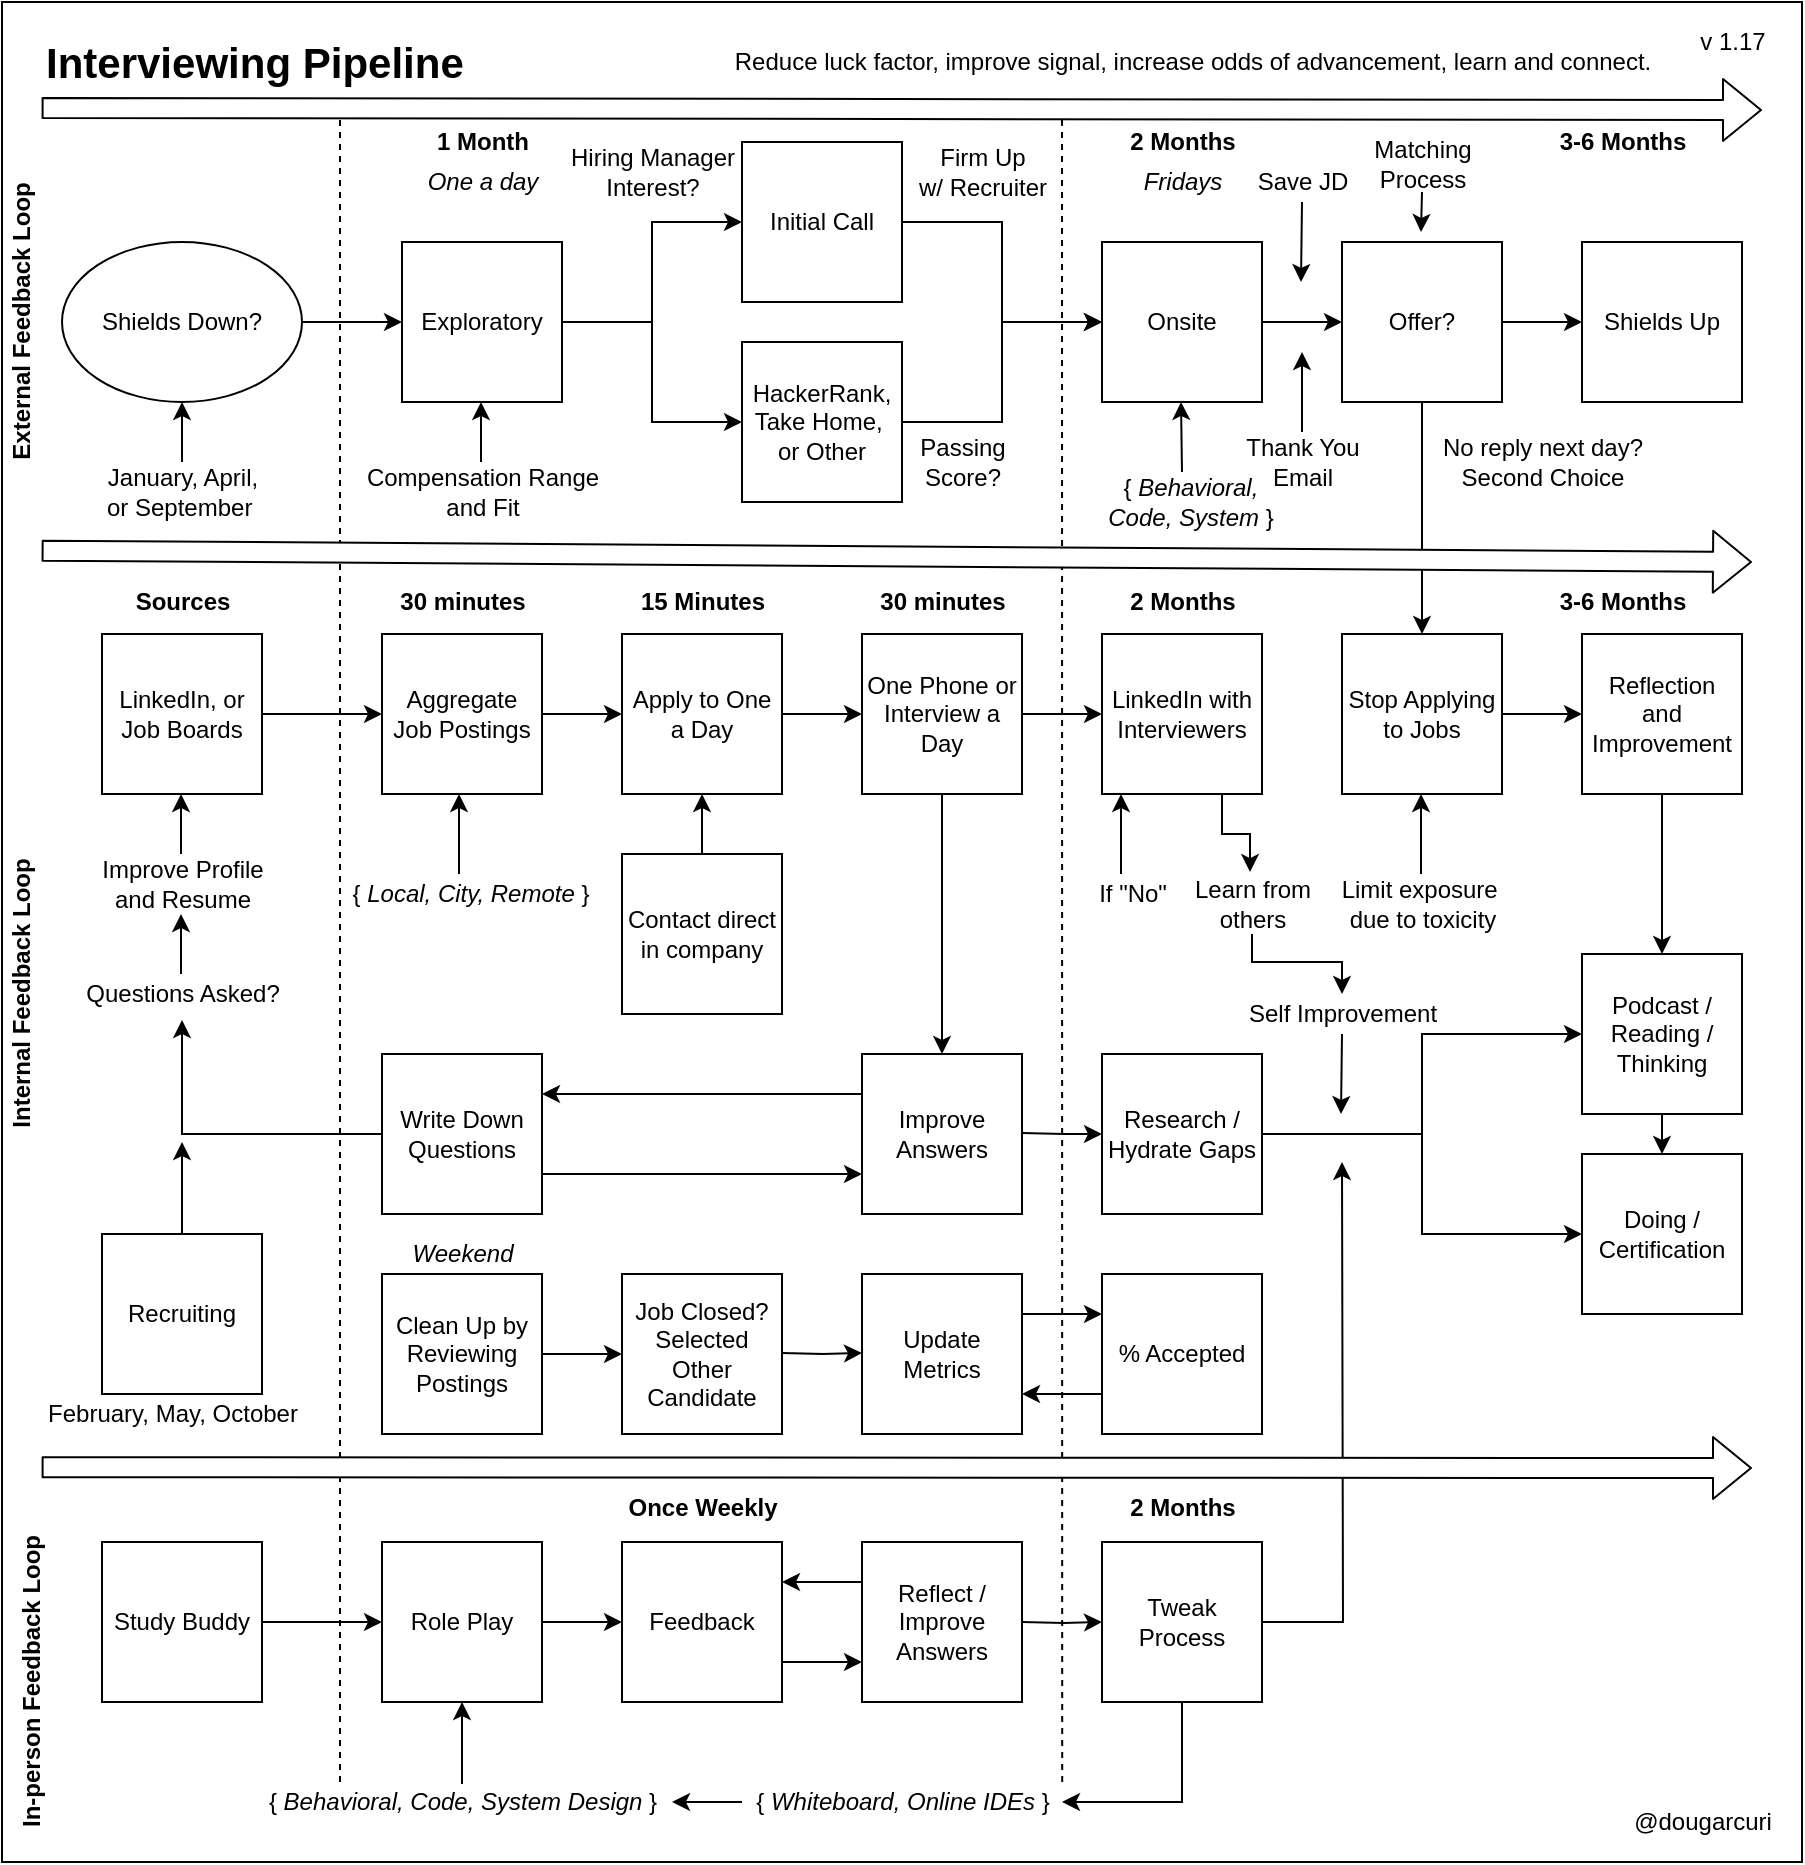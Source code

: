 <mxfile version="13.0.9" type="device"><diagram id="_bn8WWCLmbX-XjozJLd3" name="Page-1"><mxGraphModel dx="930" dy="674" grid="1" gridSize="10" guides="1" tooltips="1" connect="1" arrows="1" fold="1" page="1" pageScale="1" pageWidth="850" pageHeight="1100" math="0" shadow="0"><root><mxCell id="0"/><mxCell id="1" parent="0"/><mxCell id="-NgYwaz6iWEgfPHJn-nX-75" value="" style="rounded=0;whiteSpace=wrap;html=1;fillColor=none;" parent="1" vertex="1"><mxGeometry x="10" y="10" width="900" height="930" as="geometry"/></mxCell><mxCell id="-NgYwaz6iWEgfPHJn-nX-29" style="edgeStyle=orthogonalEdgeStyle;rounded=0;orthogonalLoop=1;jettySize=auto;html=1;exitX=1;exitY=0.5;exitDx=0;exitDy=0;entryX=0;entryY=0.5;entryDx=0;entryDy=0;" parent="1" source="-NgYwaz6iWEgfPHJn-nX-1" target="-NgYwaz6iWEgfPHJn-nX-3" edge="1"><mxGeometry relative="1" as="geometry"/></mxCell><mxCell id="-NgYwaz6iWEgfPHJn-nX-1" value="Shields Down?" style="ellipse;whiteSpace=wrap;html=1;" parent="1" vertex="1"><mxGeometry x="40" y="130" width="120" height="80" as="geometry"/></mxCell><mxCell id="-NgYwaz6iWEgfPHJn-nX-27" style="edgeStyle=orthogonalEdgeStyle;rounded=0;orthogonalLoop=1;jettySize=auto;html=1;exitX=1;exitY=0.5;exitDx=0;exitDy=0;entryX=0;entryY=0.5;entryDx=0;entryDy=0;" parent="1" source="-NgYwaz6iWEgfPHJn-nX-3" target="-NgYwaz6iWEgfPHJn-nX-26" edge="1"><mxGeometry relative="1" as="geometry"/></mxCell><mxCell id="-NgYwaz6iWEgfPHJn-nX-28" style="edgeStyle=orthogonalEdgeStyle;rounded=0;orthogonalLoop=1;jettySize=auto;html=1;exitX=1;exitY=0.5;exitDx=0;exitDy=0;entryX=0;entryY=0.5;entryDx=0;entryDy=0;" parent="1" source="-NgYwaz6iWEgfPHJn-nX-3" target="-NgYwaz6iWEgfPHJn-nX-5" edge="1"><mxGeometry relative="1" as="geometry"/></mxCell><mxCell id="-NgYwaz6iWEgfPHJn-nX-3" value="Exploratory" style="whiteSpace=wrap;html=1;aspect=fixed;" parent="1" vertex="1"><mxGeometry x="210" y="130" width="80" height="80" as="geometry"/></mxCell><mxCell id="-NgYwaz6iWEgfPHJn-nX-30" style="edgeStyle=orthogonalEdgeStyle;rounded=0;orthogonalLoop=1;jettySize=auto;html=1;exitX=1;exitY=0.5;exitDx=0;exitDy=0;entryX=0;entryY=0.5;entryDx=0;entryDy=0;" parent="1" source="-NgYwaz6iWEgfPHJn-nX-5" target="-NgYwaz6iWEgfPHJn-nX-7" edge="1"><mxGeometry relative="1" as="geometry"/></mxCell><mxCell id="-NgYwaz6iWEgfPHJn-nX-5" value="Initial Call" style="whiteSpace=wrap;html=1;aspect=fixed;" parent="1" vertex="1"><mxGeometry x="380" y="80" width="80" height="80" as="geometry"/></mxCell><mxCell id="-NgYwaz6iWEgfPHJn-nX-34" style="edgeStyle=orthogonalEdgeStyle;rounded=0;orthogonalLoop=1;jettySize=auto;html=1;exitX=1;exitY=0.5;exitDx=0;exitDy=0;entryX=0;entryY=0.5;entryDx=0;entryDy=0;" parent="1" source="-NgYwaz6iWEgfPHJn-nX-7" target="-NgYwaz6iWEgfPHJn-nX-9" edge="1"><mxGeometry relative="1" as="geometry"/></mxCell><mxCell id="-NgYwaz6iWEgfPHJn-nX-7" value="Onsite" style="whiteSpace=wrap;html=1;aspect=fixed;" parent="1" vertex="1"><mxGeometry x="560" y="130" width="80" height="80" as="geometry"/></mxCell><mxCell id="-NgYwaz6iWEgfPHJn-nX-35" style="edgeStyle=orthogonalEdgeStyle;rounded=0;orthogonalLoop=1;jettySize=auto;html=1;exitX=1;exitY=0.5;exitDx=0;exitDy=0;" parent="1" source="-NgYwaz6iWEgfPHJn-nX-9" target="-NgYwaz6iWEgfPHJn-nX-11" edge="1"><mxGeometry relative="1" as="geometry"/></mxCell><mxCell id="ci293vmWkv2_oCXazJYx-76" style="edgeStyle=orthogonalEdgeStyle;rounded=0;orthogonalLoop=1;jettySize=auto;html=1;exitX=0.5;exitY=1;exitDx=0;exitDy=0;entryX=0.5;entryY=0;entryDx=0;entryDy=0;fillColor=#ffffff;" parent="1" source="-NgYwaz6iWEgfPHJn-nX-9" target="ci293vmWkv2_oCXazJYx-75" edge="1"><mxGeometry relative="1" as="geometry"/></mxCell><mxCell id="-NgYwaz6iWEgfPHJn-nX-9" value="Offer?" style="whiteSpace=wrap;html=1;aspect=fixed;" parent="1" vertex="1"><mxGeometry x="680" y="130" width="80" height="80" as="geometry"/></mxCell><mxCell id="-NgYwaz6iWEgfPHJn-nX-11" value="Shields Up" style="whiteSpace=wrap;html=1;aspect=fixed;" parent="1" vertex="1"><mxGeometry x="800" y="130" width="80" height="80" as="geometry"/></mxCell><mxCell id="-NgYwaz6iWEgfPHJn-nX-12" value="&lt;font style=&quot;font-size: 21px&quot;&gt;&lt;b&gt;Interviewing Pipeline&lt;/b&gt;&lt;/font&gt;" style="text;html=1;align=left;verticalAlign=middle;resizable=0;points=[];autosize=1;" parent="1" vertex="1"><mxGeometry x="30" y="30" width="220" height="20" as="geometry"/></mxCell><mxCell id="-NgYwaz6iWEgfPHJn-nX-86" style="edgeStyle=orthogonalEdgeStyle;rounded=0;orthogonalLoop=1;jettySize=auto;html=1;exitX=0;exitY=0.5;exitDx=0;exitDy=0;entryX=0.5;entryY=1.15;entryDx=0;entryDy=0;entryPerimeter=0;" parent="1" source="-NgYwaz6iWEgfPHJn-nX-45" target="-NgYwaz6iWEgfPHJn-nX-102" edge="1"><mxGeometry relative="1" as="geometry"><mxPoint x="200" y="576" as="sourcePoint"/></mxGeometry></mxCell><mxCell id="-NgYwaz6iWEgfPHJn-nX-63" style="edgeStyle=orthogonalEdgeStyle;rounded=0;orthogonalLoop=1;jettySize=auto;html=1;exitX=0;exitY=0.25;exitDx=0;exitDy=0;entryX=1;entryY=0.25;entryDx=0;entryDy=0;" parent="1" source="-NgYwaz6iWEgfPHJn-nX-15" target="-NgYwaz6iWEgfPHJn-nX-45" edge="1"><mxGeometry relative="1" as="geometry"/></mxCell><mxCell id="-NgYwaz6iWEgfPHJn-nX-15" value="Improve Answers" style="whiteSpace=wrap;html=1;aspect=fixed;" parent="1" vertex="1"><mxGeometry x="440" y="536" width="80" height="80" as="geometry"/></mxCell><mxCell id="-NgYwaz6iWEgfPHJn-nX-19" style="edgeStyle=orthogonalEdgeStyle;rounded=0;orthogonalLoop=1;jettySize=auto;html=1;" parent="1" source="-NgYwaz6iWEgfPHJn-nX-18" edge="1"><mxGeometry relative="1" as="geometry"><mxPoint x="320" y="366" as="targetPoint"/></mxGeometry></mxCell><mxCell id="-NgYwaz6iWEgfPHJn-nX-18" value="Aggregate Job Postings" style="whiteSpace=wrap;html=1;aspect=fixed;" parent="1" vertex="1"><mxGeometry x="200" y="326" width="80" height="80" as="geometry"/></mxCell><mxCell id="-NgYwaz6iWEgfPHJn-nX-21" style="edgeStyle=orthogonalEdgeStyle;rounded=0;orthogonalLoop=1;jettySize=auto;html=1;exitX=1;exitY=0.5;exitDx=0;exitDy=0;" parent="1" source="-NgYwaz6iWEgfPHJn-nX-20" edge="1"><mxGeometry relative="1" as="geometry"><mxPoint x="440" y="366" as="targetPoint"/></mxGeometry></mxCell><mxCell id="-NgYwaz6iWEgfPHJn-nX-20" value="Apply to One a Day" style="whiteSpace=wrap;html=1;aspect=fixed;" parent="1" vertex="1"><mxGeometry x="320" y="326" width="80" height="80" as="geometry"/></mxCell><mxCell id="-NgYwaz6iWEgfPHJn-nX-49" style="edgeStyle=orthogonalEdgeStyle;rounded=0;orthogonalLoop=1;jettySize=auto;html=1;exitX=1;exitY=0.5;exitDx=0;exitDy=0;entryX=0;entryY=0.5;entryDx=0;entryDy=0;" parent="1" source="-NgYwaz6iWEgfPHJn-nX-22" target="-NgYwaz6iWEgfPHJn-nX-48" edge="1"><mxGeometry relative="1" as="geometry"/></mxCell><mxCell id="-NgYwaz6iWEgfPHJn-nX-22" value="One Phone or Interview a Day" style="whiteSpace=wrap;html=1;aspect=fixed;" parent="1" vertex="1"><mxGeometry x="440" y="326" width="80" height="80" as="geometry"/></mxCell><mxCell id="-NgYwaz6iWEgfPHJn-nX-32" style="edgeStyle=orthogonalEdgeStyle;rounded=0;orthogonalLoop=1;jettySize=auto;html=1;exitX=1;exitY=0.5;exitDx=0;exitDy=0;entryX=0;entryY=0.5;entryDx=0;entryDy=0;" parent="1" source="-NgYwaz6iWEgfPHJn-nX-26" target="-NgYwaz6iWEgfPHJn-nX-7" edge="1"><mxGeometry relative="1" as="geometry"/></mxCell><mxCell id="-NgYwaz6iWEgfPHJn-nX-26" value="HackerRank,&lt;br&gt;Take Home,&amp;nbsp;&lt;br&gt;or Other" style="whiteSpace=wrap;html=1;aspect=fixed;" parent="1" vertex="1"><mxGeometry x="380" y="180" width="80" height="80" as="geometry"/></mxCell><mxCell id="-NgYwaz6iWEgfPHJn-nX-38" value="&lt;b&gt;3-6 Months&lt;/b&gt;" style="text;html=1;align=center;verticalAlign=middle;resizable=0;points=[];autosize=1;" parent="1" vertex="1"><mxGeometry x="780" y="70" width="80" height="20" as="geometry"/></mxCell><mxCell id="-NgYwaz6iWEgfPHJn-nX-39" value="" style="endArrow=none;dashed=1;html=1;exitX=0.589;exitY=0.957;exitDx=0;exitDy=0;exitPerimeter=0;" parent="1" source="-NgYwaz6iWEgfPHJn-nX-75" edge="1"><mxGeometry width="50" height="50" relative="1" as="geometry"><mxPoint x="540" y="740" as="sourcePoint"/><mxPoint x="540" y="69" as="targetPoint"/></mxGeometry></mxCell><mxCell id="-NgYwaz6iWEgfPHJn-nX-65" style="edgeStyle=orthogonalEdgeStyle;rounded=0;orthogonalLoop=1;jettySize=auto;html=1;exitX=1;exitY=0.75;exitDx=0;exitDy=0;entryX=0;entryY=0.75;entryDx=0;entryDy=0;" parent="1" source="-NgYwaz6iWEgfPHJn-nX-45" target="-NgYwaz6iWEgfPHJn-nX-15" edge="1"><mxGeometry relative="1" as="geometry"/></mxCell><mxCell id="-NgYwaz6iWEgfPHJn-nX-45" value="Write Down Questions" style="whiteSpace=wrap;html=1;aspect=fixed;" parent="1" vertex="1"><mxGeometry x="200" y="536" width="80" height="80" as="geometry"/></mxCell><mxCell id="s7cjpt2CPI8X00x8ZdfH-12" style="edgeStyle=orthogonalEdgeStyle;rounded=0;orthogonalLoop=1;jettySize=auto;html=1;exitX=0.75;exitY=1;exitDx=0;exitDy=0;entryX=0.486;entryY=-0.033;entryDx=0;entryDy=0;entryPerimeter=0;" parent="1" source="-NgYwaz6iWEgfPHJn-nX-48" target="s7cjpt2CPI8X00x8ZdfH-11" edge="1"><mxGeometry relative="1" as="geometry"/></mxCell><mxCell id="-NgYwaz6iWEgfPHJn-nX-48" value="LinkedIn with Interviewers" style="whiteSpace=wrap;html=1;aspect=fixed;" parent="1" vertex="1"><mxGeometry x="560" y="326" width="80" height="80" as="geometry"/></mxCell><mxCell id="-NgYwaz6iWEgfPHJn-nX-53" style="edgeStyle=orthogonalEdgeStyle;rounded=0;orthogonalLoop=1;jettySize=auto;html=1;exitX=1;exitY=0.5;exitDx=0;exitDy=0;entryX=0;entryY=0.5;entryDx=0;entryDy=0;" parent="1" source="-NgYwaz6iWEgfPHJn-nX-52" target="-NgYwaz6iWEgfPHJn-nX-18" edge="1"><mxGeometry relative="1" as="geometry"/></mxCell><mxCell id="-NgYwaz6iWEgfPHJn-nX-52" value="LinkedIn, or Job Boards" style="whiteSpace=wrap;html=1;aspect=fixed;" parent="1" vertex="1"><mxGeometry x="60" y="326" width="80" height="80" as="geometry"/></mxCell><mxCell id="-NgYwaz6iWEgfPHJn-nX-55" style="edgeStyle=orthogonalEdgeStyle;rounded=0;orthogonalLoop=1;jettySize=auto;html=1;exitX=1;exitY=0.5;exitDx=0;exitDy=0;" parent="1" source="-NgYwaz6iWEgfPHJn-nX-54" edge="1"><mxGeometry relative="1" as="geometry"><mxPoint x="320" y="686" as="targetPoint"/></mxGeometry></mxCell><mxCell id="-NgYwaz6iWEgfPHJn-nX-54" value="Clean Up by Reviewing Postings" style="whiteSpace=wrap;html=1;aspect=fixed;" parent="1" vertex="1"><mxGeometry x="200" y="646" width="80" height="80" as="geometry"/></mxCell><mxCell id="-NgYwaz6iWEgfPHJn-nX-56" value="Job Closed? Selected Other Candidate" style="whiteSpace=wrap;html=1;aspect=fixed;" parent="1" vertex="1"><mxGeometry x="320" y="646" width="80" height="80" as="geometry"/></mxCell><mxCell id="-NgYwaz6iWEgfPHJn-nX-58" style="edgeStyle=orthogonalEdgeStyle;rounded=0;orthogonalLoop=1;jettySize=auto;html=1;exitX=0.5;exitY=0;exitDx=0;exitDy=0;entryX=0.5;entryY=1;entryDx=0;entryDy=0;" parent="1" source="-NgYwaz6iWEgfPHJn-nX-57" target="-NgYwaz6iWEgfPHJn-nX-20" edge="1"><mxGeometry relative="1" as="geometry"/></mxCell><mxCell id="-NgYwaz6iWEgfPHJn-nX-57" value="Contact direct in company" style="whiteSpace=wrap;html=1;aspect=fixed;" parent="1" vertex="1"><mxGeometry x="320" y="436" width="80" height="80" as="geometry"/></mxCell><mxCell id="-NgYwaz6iWEgfPHJn-nX-60" value="Matching&lt;br&gt;Process" style="text;html=1;align=center;verticalAlign=middle;resizable=0;points=[];autosize=1;" parent="1" vertex="1"><mxGeometry x="690" y="76" width="60" height="30" as="geometry"/></mxCell><mxCell id="-NgYwaz6iWEgfPHJn-nX-68" value="" style="endArrow=classic;html=1;" parent="1" edge="1"><mxGeometry width="50" height="50" relative="1" as="geometry"><mxPoint x="100" y="240" as="sourcePoint"/><mxPoint x="100" y="210" as="targetPoint"/></mxGeometry></mxCell><mxCell id="-NgYwaz6iWEgfPHJn-nX-69" value="January, April, &lt;br&gt;or September&amp;nbsp;" style="text;html=1;align=center;verticalAlign=middle;resizable=0;points=[];autosize=1;" parent="1" vertex="1"><mxGeometry x="55" y="240" width="90" height="30" as="geometry"/></mxCell><mxCell id="-NgYwaz6iWEgfPHJn-nX-70" value="&lt;b&gt;1 Month&lt;/b&gt;" style="text;html=1;align=center;verticalAlign=middle;resizable=0;points=[];autosize=1;" parent="1" vertex="1"><mxGeometry x="220" y="70" width="60" height="20" as="geometry"/></mxCell><mxCell id="-NgYwaz6iWEgfPHJn-nX-73" value="&lt;b&gt;2 Months&lt;/b&gt;" style="text;html=1;align=center;verticalAlign=middle;resizable=0;points=[];autosize=1;" parent="1" vertex="1"><mxGeometry x="565" y="70" width="70" height="20" as="geometry"/></mxCell><mxCell id="-NgYwaz6iWEgfPHJn-nX-74" value="@dougarcuri" style="text;html=1;align=center;verticalAlign=middle;resizable=0;points=[];;autosize=1;" parent="1" vertex="1"><mxGeometry x="820" y="910" width="80" height="20" as="geometry"/></mxCell><mxCell id="-NgYwaz6iWEgfPHJn-nX-76" value="v 1.17" style="text;html=1;align=center;verticalAlign=middle;resizable=0;points=[];;autosize=1;" parent="1" vertex="1"><mxGeometry x="850" y="20" width="50" height="20" as="geometry"/></mxCell><mxCell id="-NgYwaz6iWEgfPHJn-nX-77" value="" style="endArrow=classic;html=1;" parent="1" edge="1"><mxGeometry width="50" height="50" relative="1" as="geometry"><mxPoint x="238.5" y="446" as="sourcePoint"/><mxPoint x="238.5" y="406" as="targetPoint"/></mxGeometry></mxCell><mxCell id="-NgYwaz6iWEgfPHJn-nX-78" value="{ &lt;i&gt;Local, City, Remote&lt;/i&gt; }" style="text;html=1;align=center;verticalAlign=middle;resizable=0;points=[];autosize=1;" parent="1" vertex="1"><mxGeometry x="179" y="446" width="130" height="20" as="geometry"/></mxCell><mxCell id="-NgYwaz6iWEgfPHJn-nX-79" value="Passing&lt;br&gt;Score?" style="text;html=1;align=center;verticalAlign=middle;resizable=0;points=[];autosize=1;" parent="1" vertex="1"><mxGeometry x="460" y="225" width="60" height="30" as="geometry"/></mxCell><mxCell id="-NgYwaz6iWEgfPHJn-nX-80" value="" style="endArrow=classic;html=1;" parent="1" edge="1"><mxGeometry width="50" height="50" relative="1" as="geometry"><mxPoint x="249.5" y="240" as="sourcePoint"/><mxPoint x="249.5" y="210" as="targetPoint"/></mxGeometry></mxCell><mxCell id="-NgYwaz6iWEgfPHJn-nX-81" value="Compensation Range&lt;br&gt;and Fit" style="text;html=1;align=center;verticalAlign=middle;resizable=0;points=[];autosize=1;" parent="1" vertex="1"><mxGeometry x="185" y="240" width="130" height="30" as="geometry"/></mxCell><mxCell id="-NgYwaz6iWEgfPHJn-nX-82" value="" style="endArrow=classic;html=1;exitX=0.5;exitY=1;exitDx=0;exitDy=0;entryX=0.5;entryY=0;entryDx=0;entryDy=0;" parent="1" source="-NgYwaz6iWEgfPHJn-nX-22" target="-NgYwaz6iWEgfPHJn-nX-15" edge="1"><mxGeometry width="50" height="50" relative="1" as="geometry"><mxPoint x="30" y="826" as="sourcePoint"/><mxPoint x="80" y="776" as="targetPoint"/></mxGeometry></mxCell><mxCell id="-NgYwaz6iWEgfPHJn-nX-84" value="" style="endArrow=classic;html=1;" parent="1" edge="1"><mxGeometry width="50" height="50" relative="1" as="geometry"><mxPoint x="99.5" y="436" as="sourcePoint"/><mxPoint x="99.5" y="406" as="targetPoint"/></mxGeometry></mxCell><mxCell id="-NgYwaz6iWEgfPHJn-nX-85" value="Improve Profile &lt;br&gt;and Resume" style="text;html=1;align=center;verticalAlign=middle;resizable=0;points=[];autosize=1;" parent="1" vertex="1"><mxGeometry x="50" y="436" width="100" height="30" as="geometry"/></mxCell><mxCell id="-NgYwaz6iWEgfPHJn-nX-89" value="&lt;b&gt;30 minutes&lt;/b&gt;" style="text;html=1;align=center;verticalAlign=middle;resizable=0;points=[];autosize=1;" parent="1" vertex="1"><mxGeometry x="200" y="300" width="80" height="20" as="geometry"/></mxCell><mxCell id="-NgYwaz6iWEgfPHJn-nX-91" value="&lt;b&gt;15 Minutes&lt;/b&gt;" style="text;html=1;align=center;verticalAlign=middle;resizable=0;points=[];autosize=1;" parent="1" vertex="1"><mxGeometry x="320" y="300" width="80" height="20" as="geometry"/></mxCell><mxCell id="-NgYwaz6iWEgfPHJn-nX-96" style="edgeStyle=orthogonalEdgeStyle;rounded=0;orthogonalLoop=1;jettySize=auto;html=1;exitX=1;exitY=0.5;exitDx=0;exitDy=0;" parent="1" edge="1"><mxGeometry relative="1" as="geometry"><mxPoint x="440" y="685.5" as="targetPoint"/><mxPoint x="400" y="685.5" as="sourcePoint"/></mxGeometry></mxCell><mxCell id="ci293vmWkv2_oCXazJYx-56" style="edgeStyle=orthogonalEdgeStyle;rounded=0;orthogonalLoop=1;jettySize=auto;html=1;exitX=1;exitY=0.25;exitDx=0;exitDy=0;entryX=0;entryY=0.25;entryDx=0;entryDy=0;fillColor=#ffffff;" parent="1" source="-NgYwaz6iWEgfPHJn-nX-97" target="ci293vmWkv2_oCXazJYx-55" edge="1"><mxGeometry relative="1" as="geometry"/></mxCell><mxCell id="-NgYwaz6iWEgfPHJn-nX-97" value="Update Metrics" style="whiteSpace=wrap;html=1;aspect=fixed;" parent="1" vertex="1"><mxGeometry x="440" y="646" width="80" height="80" as="geometry"/></mxCell><mxCell id="-NgYwaz6iWEgfPHJn-nX-98" value="&lt;i&gt;Weekend&lt;/i&gt;" style="text;html=1;align=center;verticalAlign=middle;resizable=0;points=[];autosize=1;" parent="1" vertex="1"><mxGeometry x="205" y="626" width="70" height="20" as="geometry"/></mxCell><mxCell id="-NgYwaz6iWEgfPHJn-nX-99" value="&lt;b&gt;Sources&lt;/b&gt;" style="text;html=1;align=center;verticalAlign=middle;resizable=0;points=[];autosize=1;" parent="1" vertex="1"><mxGeometry x="70" y="300" width="60" height="20" as="geometry"/></mxCell><mxCell id="-NgYwaz6iWEgfPHJn-nX-100" value="&lt;b&gt;30 minutes&lt;/b&gt;" style="text;html=1;align=center;verticalAlign=middle;resizable=0;points=[];autosize=1;" parent="1" vertex="1"><mxGeometry x="440" y="300" width="80" height="20" as="geometry"/></mxCell><mxCell id="-NgYwaz6iWEgfPHJn-nX-101" value="&lt;b&gt;2 Months&lt;/b&gt;" style="text;html=1;align=center;verticalAlign=middle;resizable=0;points=[];autosize=1;" parent="1" vertex="1"><mxGeometry x="565" y="300" width="70" height="20" as="geometry"/></mxCell><mxCell id="-NgYwaz6iWEgfPHJn-nX-102" value="Questions Asked?" style="text;html=1;align=center;verticalAlign=middle;resizable=0;points=[];autosize=1;" parent="1" vertex="1"><mxGeometry x="45" y="496" width="110" height="20" as="geometry"/></mxCell><mxCell id="-NgYwaz6iWEgfPHJn-nX-105" value="" style="endArrow=classic;html=1;" parent="1" edge="1"><mxGeometry width="50" height="50" relative="1" as="geometry"><mxPoint x="99.5" y="496" as="sourcePoint"/><mxPoint x="99.5" y="466" as="targetPoint"/></mxGeometry></mxCell><mxCell id="m238bX63cZ4W1p962kYu-2" value="&lt;i&gt;Fridays&lt;/i&gt;" style="text;html=1;align=center;verticalAlign=middle;resizable=0;points=[];autosize=1;" parent="1" vertex="1"><mxGeometry x="575" y="90" width="50" height="20" as="geometry"/></mxCell><mxCell id="m238bX63cZ4W1p962kYu-3" value="&lt;i&gt;One a day&lt;/i&gt;" style="text;html=1;align=center;verticalAlign=middle;resizable=0;points=[];autosize=1;" parent="1" vertex="1"><mxGeometry x="215" y="90" width="70" height="20" as="geometry"/></mxCell><mxCell id="m238bX63cZ4W1p962kYu-4" value="" style="edgeStyle=orthogonalEdgeStyle;rounded=0;orthogonalLoop=1;jettySize=auto;html=1;" parent="1" source="m238bX63cZ4W1p962kYu-5" edge="1"><mxGeometry relative="1" as="geometry"><mxPoint x="660" y="185" as="targetPoint"/></mxGeometry></mxCell><mxCell id="m238bX63cZ4W1p962kYu-5" value="Thank You&lt;br&gt;Email" style="text;html=1;align=center;verticalAlign=middle;resizable=0;points=[];autosize=1;" parent="1" vertex="1"><mxGeometry x="625" y="225" width="70" height="30" as="geometry"/></mxCell><mxCell id="ci293vmWkv2_oCXazJYx-1" value="" style="endArrow=classic;html=1;" parent="1" edge="1"><mxGeometry width="50" height="50" relative="1" as="geometry"><mxPoint x="660" y="110" as="sourcePoint"/><mxPoint x="659.5" y="150" as="targetPoint"/></mxGeometry></mxCell><mxCell id="ci293vmWkv2_oCXazJYx-2" value="Save JD" style="text;html=1;align=center;verticalAlign=middle;resizable=0;points=[];autosize=1;" parent="1" vertex="1"><mxGeometry x="630" y="90" width="60" height="20" as="geometry"/></mxCell><mxCell id="ci293vmWkv2_oCXazJYx-3" value="Research / Hydrate Gaps" style="whiteSpace=wrap;html=1;aspect=fixed;" parent="1" vertex="1"><mxGeometry x="560" y="536" width="80" height="80" as="geometry"/></mxCell><mxCell id="ci293vmWkv2_oCXazJYx-4" style="edgeStyle=orthogonalEdgeStyle;rounded=0;orthogonalLoop=1;jettySize=auto;html=1;exitX=1;exitY=0.5;exitDx=0;exitDy=0;entryX=0;entryY=0.5;entryDx=0;entryDy=0;" parent="1" target="ci293vmWkv2_oCXazJYx-3" edge="1"><mxGeometry relative="1" as="geometry"><mxPoint x="520" y="575.5" as="sourcePoint"/><mxPoint x="560" y="575.5" as="targetPoint"/></mxGeometry></mxCell><mxCell id="ci293vmWkv2_oCXazJYx-6" style="edgeStyle=orthogonalEdgeStyle;rounded=0;orthogonalLoop=1;jettySize=auto;html=1;exitX=1;exitY=0.5;exitDx=0;exitDy=0;entryX=0;entryY=0.5;entryDx=0;entryDy=0;" parent="1" source="ci293vmWkv2_oCXazJYx-3" target="ci293vmWkv2_oCXazJYx-9" edge="1"><mxGeometry relative="1" as="geometry"><mxPoint x="650" y="576" as="sourcePoint"/></mxGeometry></mxCell><mxCell id="ci293vmWkv2_oCXazJYx-7" style="edgeStyle=orthogonalEdgeStyle;rounded=0;orthogonalLoop=1;jettySize=auto;html=1;exitX=1;exitY=0.5;exitDx=0;exitDy=0;entryX=0;entryY=0.5;entryDx=0;entryDy=0;" parent="1" source="ci293vmWkv2_oCXazJYx-3" target="ci293vmWkv2_oCXazJYx-8" edge="1"><mxGeometry relative="1" as="geometry"><mxPoint x="650" y="576" as="sourcePoint"/></mxGeometry></mxCell><mxCell id="s7cjpt2CPI8X00x8ZdfH-8" style="edgeStyle=orthogonalEdgeStyle;rounded=0;orthogonalLoop=1;jettySize=auto;html=1;exitX=0.5;exitY=1;exitDx=0;exitDy=0;entryX=0.5;entryY=0;entryDx=0;entryDy=0;" parent="1" source="ci293vmWkv2_oCXazJYx-8" target="ci293vmWkv2_oCXazJYx-9" edge="1"><mxGeometry relative="1" as="geometry"/></mxCell><mxCell id="ci293vmWkv2_oCXazJYx-8" value="Podcast / Reading / Thinking" style="whiteSpace=wrap;html=1;aspect=fixed;" parent="1" vertex="1"><mxGeometry x="800" y="486" width="80" height="80" as="geometry"/></mxCell><mxCell id="ci293vmWkv2_oCXazJYx-9" value="Doing / Certification" style="whiteSpace=wrap;html=1;aspect=fixed;" parent="1" vertex="1"><mxGeometry x="800" y="586" width="80" height="80" as="geometry"/></mxCell><mxCell id="ci293vmWkv2_oCXazJYx-10" value="&lt;b&gt;3-6 Months&lt;/b&gt;" style="text;html=1;align=center;verticalAlign=middle;resizable=0;points=[];autosize=1;" parent="1" vertex="1"><mxGeometry x="780" y="300" width="80" height="20" as="geometry"/></mxCell><mxCell id="ci293vmWkv2_oCXazJYx-15" value="&lt;b&gt;Internal Feedback Loop&lt;/b&gt;" style="text;html=1;align=center;verticalAlign=middle;resizable=0;points=[];autosize=1;rotation=-90;" parent="1" vertex="1"><mxGeometry x="-55" y="496" width="150" height="20" as="geometry"/></mxCell><mxCell id="ci293vmWkv2_oCXazJYx-16" value="&lt;b&gt;External Feedback Loop&lt;/b&gt;" style="text;html=1;align=center;verticalAlign=middle;resizable=0;points=[];autosize=1;rotation=-90;" parent="1" vertex="1"><mxGeometry x="-55" y="160" width="150" height="20" as="geometry"/></mxCell><mxCell id="ci293vmWkv2_oCXazJYx-18" value="&lt;b&gt;Once Weekly&lt;/b&gt;" style="text;html=1;align=center;verticalAlign=middle;resizable=0;points=[];autosize=1;" parent="1" vertex="1"><mxGeometry x="315" y="753" width="90" height="20" as="geometry"/></mxCell><mxCell id="ci293vmWkv2_oCXazJYx-19" value="" style="endArrow=none;dashed=1;html=1;" parent="1" edge="1"><mxGeometry width="50" height="50" relative="1" as="geometry"><mxPoint x="179" y="900" as="sourcePoint"/><mxPoint x="179" y="65" as="targetPoint"/></mxGeometry></mxCell><mxCell id="-NgYwaz6iWEgfPHJn-nX-37" value="" style="shape=flexArrow;endArrow=classic;html=1;fillColor=#ffffff;exitX=0.022;exitY=0.057;exitDx=0;exitDy=0;exitPerimeter=0;" parent="1" source="-NgYwaz6iWEgfPHJn-nX-75" edge="1"><mxGeometry width="50" height="50" relative="1" as="geometry"><mxPoint x="50" y="64" as="sourcePoint"/><mxPoint x="890" y="64" as="targetPoint"/></mxGeometry></mxCell><mxCell id="-NgYwaz6iWEgfPHJn-nX-88" value="" style="shape=flexArrow;endArrow=classic;html=1;fillColor=#ffffff;exitX=0.022;exitY=0.295;exitDx=0;exitDy=0;exitPerimeter=0;" parent="1" source="-NgYwaz6iWEgfPHJn-nX-75" edge="1"><mxGeometry width="50" height="50" relative="1" as="geometry"><mxPoint x="55" y="290" as="sourcePoint"/><mxPoint x="885" y="290" as="targetPoint"/></mxGeometry></mxCell><mxCell id="ci293vmWkv2_oCXazJYx-20" value="Reduce luck factor, improve signal, increase odds of advancement, learn and connect." style="text;html=1;align=center;verticalAlign=middle;resizable=0;points=[];autosize=1;" parent="1" vertex="1"><mxGeometry x="370" y="30" width="470" height="20" as="geometry"/></mxCell><mxCell id="ci293vmWkv2_oCXazJYx-29" value="" style="endArrow=classic;html=1;" parent="1" edge="1"><mxGeometry width="50" height="50" relative="1" as="geometry"><mxPoint x="569.5" y="446" as="sourcePoint"/><mxPoint x="569.5" y="406" as="targetPoint"/></mxGeometry></mxCell><mxCell id="ci293vmWkv2_oCXazJYx-30" value="If &quot;No&quot;" style="text;html=1;align=center;verticalAlign=middle;resizable=0;points=[];autosize=1;" parent="1" vertex="1"><mxGeometry x="550" y="446" width="50" height="20" as="geometry"/></mxCell><mxCell id="ci293vmWkv2_oCXazJYx-32" value="&lt;b&gt;In-person Feedback Loop&lt;/b&gt;" style="text;html=1;align=center;verticalAlign=middle;resizable=0;points=[];autosize=1;rotation=-90;" parent="1" vertex="1"><mxGeometry x="-55" y="840" width="160" height="20" as="geometry"/></mxCell><mxCell id="ci293vmWkv2_oCXazJYx-38" style="edgeStyle=orthogonalEdgeStyle;rounded=0;orthogonalLoop=1;jettySize=auto;html=1;exitX=1;exitY=0.5;exitDx=0;exitDy=0;entryX=0;entryY=0.5;entryDx=0;entryDy=0;fillColor=#ffffff;" parent="1" source="ci293vmWkv2_oCXazJYx-34" target="ci293vmWkv2_oCXazJYx-35" edge="1"><mxGeometry relative="1" as="geometry"/></mxCell><mxCell id="ci293vmWkv2_oCXazJYx-34" value="Study Buddy" style="whiteSpace=wrap;html=1;aspect=fixed;" parent="1" vertex="1"><mxGeometry x="60" y="780" width="80" height="80" as="geometry"/></mxCell><mxCell id="ci293vmWkv2_oCXazJYx-35" value="Role Play" style="whiteSpace=wrap;html=1;aspect=fixed;" parent="1" vertex="1"><mxGeometry x="200" y="780" width="80" height="80" as="geometry"/></mxCell><mxCell id="ci293vmWkv2_oCXazJYx-36" value="" style="endArrow=classic;html=1;exitX=0.5;exitY=0.05;exitDx=0;exitDy=0;exitPerimeter=0;entryX=0.5;entryY=1;entryDx=0;entryDy=0;" parent="1" source="ci293vmWkv2_oCXazJYx-37" target="ci293vmWkv2_oCXazJYx-35" edge="1"><mxGeometry width="50" height="50" relative="1" as="geometry"><mxPoint x="244.5" y="900" as="sourcePoint"/><mxPoint x="244.5" y="860" as="targetPoint"/></mxGeometry></mxCell><mxCell id="ci293vmWkv2_oCXazJYx-37" value="{&amp;nbsp;&lt;i&gt;Behavioral, Code, System Design&lt;/i&gt;&amp;nbsp;}" style="text;html=1;align=center;verticalAlign=middle;resizable=0;points=[];autosize=1;" parent="1" vertex="1"><mxGeometry x="135" y="900" width="210" height="20" as="geometry"/></mxCell><mxCell id="ci293vmWkv2_oCXazJYx-39" style="edgeStyle=orthogonalEdgeStyle;rounded=0;orthogonalLoop=1;jettySize=auto;html=1;entryX=0;entryY=0.5;entryDx=0;entryDy=0;exitX=1;exitY=0.5;exitDx=0;exitDy=0;" parent="1" source="ci293vmWkv2_oCXazJYx-35" target="ci293vmWkv2_oCXazJYx-43" edge="1"><mxGeometry relative="1" as="geometry"><mxPoint x="275" y="820" as="sourcePoint"/></mxGeometry></mxCell><mxCell id="ci293vmWkv2_oCXazJYx-40" style="edgeStyle=orthogonalEdgeStyle;rounded=0;orthogonalLoop=1;jettySize=auto;html=1;exitX=0;exitY=0.25;exitDx=0;exitDy=0;entryX=1;entryY=0.25;entryDx=0;entryDy=0;" parent="1" source="ci293vmWkv2_oCXazJYx-41" target="ci293vmWkv2_oCXazJYx-43" edge="1"><mxGeometry relative="1" as="geometry"/></mxCell><mxCell id="ci293vmWkv2_oCXazJYx-41" value="Reflect / Improve Answers" style="whiteSpace=wrap;html=1;aspect=fixed;" parent="1" vertex="1"><mxGeometry x="440" y="780" width="80" height="80" as="geometry"/></mxCell><mxCell id="ci293vmWkv2_oCXazJYx-42" style="edgeStyle=orthogonalEdgeStyle;rounded=0;orthogonalLoop=1;jettySize=auto;html=1;exitX=1;exitY=0.75;exitDx=0;exitDy=0;entryX=0;entryY=0.75;entryDx=0;entryDy=0;" parent="1" source="ci293vmWkv2_oCXazJYx-43" target="ci293vmWkv2_oCXazJYx-41" edge="1"><mxGeometry relative="1" as="geometry"/></mxCell><mxCell id="ci293vmWkv2_oCXazJYx-43" value="Feedback" style="whiteSpace=wrap;html=1;aspect=fixed;" parent="1" vertex="1"><mxGeometry x="320" y="780" width="80" height="80" as="geometry"/></mxCell><mxCell id="ci293vmWkv2_oCXazJYx-44" value="&lt;b&gt;2 Months&lt;/b&gt;" style="text;html=1;align=center;verticalAlign=middle;resizable=0;points=[];autosize=1;" parent="1" vertex="1"><mxGeometry x="565" y="753" width="70" height="20" as="geometry"/></mxCell><mxCell id="ci293vmWkv2_oCXazJYx-47" style="edgeStyle=orthogonalEdgeStyle;rounded=0;orthogonalLoop=1;jettySize=auto;html=1;exitX=1;exitY=0.5;exitDx=0;exitDy=0;entryX=0;entryY=0.5;entryDx=0;entryDy=0;" parent="1" target="ci293vmWkv2_oCXazJYx-48" edge="1"><mxGeometry relative="1" as="geometry"><mxPoint x="520" y="820" as="sourcePoint"/></mxGeometry></mxCell><mxCell id="ci293vmWkv2_oCXazJYx-54" style="edgeStyle=orthogonalEdgeStyle;rounded=0;orthogonalLoop=1;jettySize=auto;html=1;exitX=0.5;exitY=1;exitDx=0;exitDy=0;entryX=1;entryY=0.5;entryDx=0;entryDy=0;entryPerimeter=0;fillColor=#ffffff;" parent="1" source="ci293vmWkv2_oCXazJYx-48" target="ci293vmWkv2_oCXazJYx-50" edge="1"><mxGeometry relative="1" as="geometry"/></mxCell><mxCell id="ci293vmWkv2_oCXazJYx-64" style="edgeStyle=orthogonalEdgeStyle;rounded=0;orthogonalLoop=1;jettySize=auto;html=1;exitX=1;exitY=0.5;exitDx=0;exitDy=0;fillColor=#ffffff;" parent="1" source="ci293vmWkv2_oCXazJYx-48" edge="1"><mxGeometry relative="1" as="geometry"><mxPoint x="680" y="590" as="targetPoint"/></mxGeometry></mxCell><mxCell id="ci293vmWkv2_oCXazJYx-48" value="Tweak Process" style="whiteSpace=wrap;html=1;aspect=fixed;" parent="1" vertex="1"><mxGeometry x="560" y="780" width="80" height="80" as="geometry"/></mxCell><mxCell id="ci293vmWkv2_oCXazJYx-52" style="edgeStyle=orthogonalEdgeStyle;rounded=0;orthogonalLoop=1;jettySize=auto;html=1;fillColor=#ffffff;" parent="1" source="ci293vmWkv2_oCXazJYx-50" target="ci293vmWkv2_oCXazJYx-37" edge="1"><mxGeometry relative="1" as="geometry"/></mxCell><mxCell id="ci293vmWkv2_oCXazJYx-50" value="{ &lt;i&gt;Whiteboard, Online IDEs&lt;/i&gt;&amp;nbsp;}" style="text;html=1;align=center;verticalAlign=middle;resizable=0;points=[];autosize=1;" parent="1" vertex="1"><mxGeometry x="380" y="900" width="160" height="20" as="geometry"/></mxCell><mxCell id="ci293vmWkv2_oCXazJYx-58" style="edgeStyle=orthogonalEdgeStyle;rounded=0;orthogonalLoop=1;jettySize=auto;html=1;exitX=0;exitY=0.75;exitDx=0;exitDy=0;entryX=1;entryY=0.75;entryDx=0;entryDy=0;fillColor=#ffffff;" parent="1" source="ci293vmWkv2_oCXazJYx-55" target="-NgYwaz6iWEgfPHJn-nX-97" edge="1"><mxGeometry relative="1" as="geometry"/></mxCell><mxCell id="ci293vmWkv2_oCXazJYx-55" value="% Accepted" style="whiteSpace=wrap;html=1;aspect=fixed;" parent="1" vertex="1"><mxGeometry x="560" y="646" width="80" height="80" as="geometry"/></mxCell><mxCell id="ci293vmWkv2_oCXazJYx-60" value="" style="endArrow=classic;html=1;" parent="1" edge="1"><mxGeometry width="50" height="50" relative="1" as="geometry"><mxPoint x="680" y="526" as="sourcePoint"/><mxPoint x="679.5" y="566" as="targetPoint"/></mxGeometry></mxCell><mxCell id="ci293vmWkv2_oCXazJYx-61" value="Self Improvement" style="text;html=1;align=center;verticalAlign=middle;resizable=0;points=[];autosize=1;" parent="1" vertex="1"><mxGeometry x="625" y="506" width="110" height="20" as="geometry"/></mxCell><mxCell id="ci293vmWkv2_oCXazJYx-17" value="" style="shape=flexArrow;endArrow=classic;html=1;fillColor=#ffffff;exitX=0.022;exitY=0.768;exitDx=0;exitDy=0;exitPerimeter=0;" parent="1" edge="1"><mxGeometry width="50" height="50" relative="1" as="geometry"><mxPoint x="29.8" y="742.6" as="sourcePoint"/><mxPoint x="885" y="743" as="targetPoint"/></mxGeometry></mxCell><mxCell id="ci293vmWkv2_oCXazJYx-66" value="Firm Up &lt;br&gt;w/ Recruiter" style="text;html=1;align=center;verticalAlign=middle;resizable=0;points=[];autosize=1;" parent="1" vertex="1"><mxGeometry x="460" y="80" width="80" height="30" as="geometry"/></mxCell><mxCell id="ci293vmWkv2_oCXazJYx-70" style="edgeStyle=orthogonalEdgeStyle;rounded=0;orthogonalLoop=1;jettySize=auto;html=1;exitX=0.5;exitY=0;exitDx=0;exitDy=0;fillColor=#ffffff;" parent="1" source="ci293vmWkv2_oCXazJYx-69" edge="1"><mxGeometry relative="1" as="geometry"><mxPoint x="100" y="580" as="targetPoint"/></mxGeometry></mxCell><mxCell id="ci293vmWkv2_oCXazJYx-69" value="Recruiting" style="whiteSpace=wrap;html=1;aspect=fixed;" parent="1" vertex="1"><mxGeometry x="60" y="626" width="80" height="80" as="geometry"/></mxCell><mxCell id="ci293vmWkv2_oCXazJYx-71" value="February, May, October" style="text;html=1;align=center;verticalAlign=middle;resizable=0;points=[];autosize=1;" parent="1" vertex="1"><mxGeometry x="25" y="706" width="140" height="20" as="geometry"/></mxCell><mxCell id="ci293vmWkv2_oCXazJYx-72" value="" style="endArrow=classic;html=1;" parent="1" edge="1"><mxGeometry width="50" height="50" relative="1" as="geometry"><mxPoint x="720" y="105" as="sourcePoint"/><mxPoint x="719.5" y="125" as="targetPoint"/></mxGeometry></mxCell><mxCell id="s7cjpt2CPI8X00x8ZdfH-7" style="edgeStyle=orthogonalEdgeStyle;rounded=0;orthogonalLoop=1;jettySize=auto;html=1;exitX=1;exitY=0.5;exitDx=0;exitDy=0;entryX=0;entryY=0.5;entryDx=0;entryDy=0;" parent="1" source="ci293vmWkv2_oCXazJYx-75" target="s7cjpt2CPI8X00x8ZdfH-5" edge="1"><mxGeometry relative="1" as="geometry"/></mxCell><mxCell id="ci293vmWkv2_oCXazJYx-75" value="Stop Applying to Jobs" style="whiteSpace=wrap;html=1;aspect=fixed;" parent="1" vertex="1"><mxGeometry x="680" y="326" width="80" height="80" as="geometry"/></mxCell><mxCell id="s7cjpt2CPI8X00x8ZdfH-1" value="Hiring Manager&lt;br&gt;Interest?" style="text;html=1;align=center;verticalAlign=middle;resizable=0;points=[];autosize=1;" parent="1" vertex="1"><mxGeometry x="285" y="80" width="100" height="30" as="geometry"/></mxCell><mxCell id="s7cjpt2CPI8X00x8ZdfH-2" value="No reply next day?&lt;br&gt;Second Choice" style="text;html=1;align=center;verticalAlign=middle;resizable=0;points=[];autosize=1;" parent="1" vertex="1"><mxGeometry x="720" y="225" width="120" height="30" as="geometry"/></mxCell><mxCell id="s7cjpt2CPI8X00x8ZdfH-3" value="" style="endArrow=classic;html=1;" parent="1" edge="1"><mxGeometry width="50" height="50" relative="1" as="geometry"><mxPoint x="719.5" y="446" as="sourcePoint"/><mxPoint x="719.5" y="406" as="targetPoint"/></mxGeometry></mxCell><mxCell id="s7cjpt2CPI8X00x8ZdfH-4" value="Limit exposure&amp;nbsp;&lt;br&gt;due to toxicity" style="text;html=1;align=center;verticalAlign=middle;resizable=0;points=[];autosize=1;" parent="1" vertex="1"><mxGeometry x="670" y="446" width="100" height="30" as="geometry"/></mxCell><mxCell id="s7cjpt2CPI8X00x8ZdfH-6" style="edgeStyle=orthogonalEdgeStyle;rounded=0;orthogonalLoop=1;jettySize=auto;html=1;exitX=0.5;exitY=1;exitDx=0;exitDy=0;entryX=0.5;entryY=0;entryDx=0;entryDy=0;" parent="1" source="s7cjpt2CPI8X00x8ZdfH-5" target="ci293vmWkv2_oCXazJYx-8" edge="1"><mxGeometry relative="1" as="geometry"/></mxCell><mxCell id="s7cjpt2CPI8X00x8ZdfH-5" value="Reflection&lt;br&gt;and Improvement" style="whiteSpace=wrap;html=1;aspect=fixed;" parent="1" vertex="1"><mxGeometry x="800" y="326" width="80" height="80" as="geometry"/></mxCell><mxCell id="s7cjpt2CPI8X00x8ZdfH-13" style="edgeStyle=orthogonalEdgeStyle;rounded=0;orthogonalLoop=1;jettySize=auto;html=1;" parent="1" source="s7cjpt2CPI8X00x8ZdfH-11" target="ci293vmWkv2_oCXazJYx-61" edge="1"><mxGeometry relative="1" as="geometry"><Array as="points"><mxPoint x="635" y="490"/><mxPoint x="680" y="490"/></Array></mxGeometry></mxCell><mxCell id="s7cjpt2CPI8X00x8ZdfH-11" value="Learn from&lt;br&gt;others" style="text;html=1;align=center;verticalAlign=middle;resizable=0;points=[];autosize=1;" parent="1" vertex="1"><mxGeometry x="600" y="446" width="70" height="30" as="geometry"/></mxCell><mxCell id="y6IYsKoXy9j7QKBYdSWK-2" value="" style="endArrow=classic;html=1;exitX=0.46;exitY=0;exitDx=0;exitDy=0;exitPerimeter=0;" edge="1" parent="1" source="y6IYsKoXy9j7QKBYdSWK-3"><mxGeometry width="50" height="50" relative="1" as="geometry"><mxPoint x="599.5" y="250" as="sourcePoint"/><mxPoint x="599.5" y="210" as="targetPoint"/></mxGeometry></mxCell><mxCell id="y6IYsKoXy9j7QKBYdSWK-3" value="{&amp;nbsp;&lt;i&gt;Behavioral, &lt;br&gt;Code, System&amp;nbsp;&lt;/i&gt;}" style="text;html=1;align=center;verticalAlign=middle;resizable=0;points=[];autosize=1;" vertex="1" parent="1"><mxGeometry x="554" y="245" width="100" height="30" as="geometry"/></mxCell></root></mxGraphModel></diagram></mxfile>
